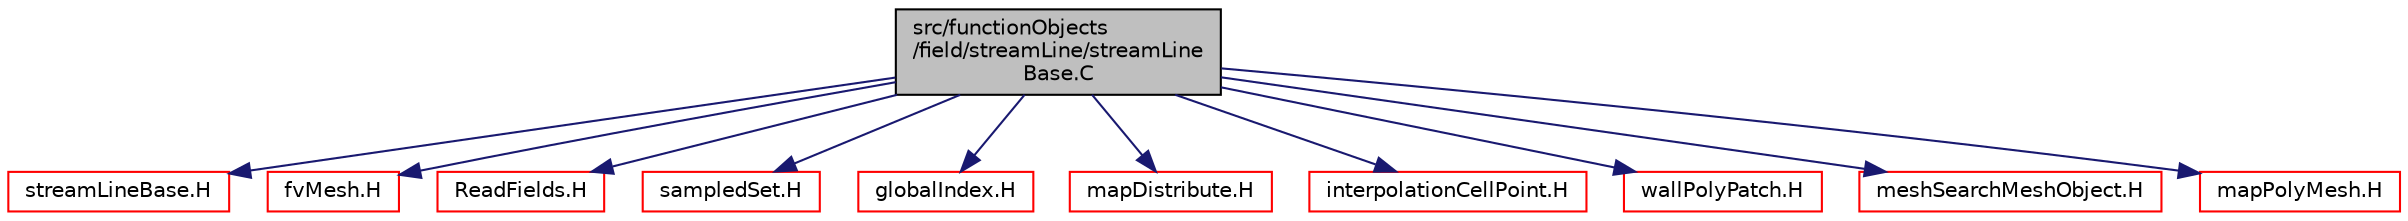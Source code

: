 digraph "src/functionObjects/field/streamLine/streamLineBase.C"
{
  bgcolor="transparent";
  edge [fontname="Helvetica",fontsize="10",labelfontname="Helvetica",labelfontsize="10"];
  node [fontname="Helvetica",fontsize="10",shape=record];
  Node1 [label="src/functionObjects\l/field/streamLine/streamLine\lBase.C",height=0.2,width=0.4,color="black", fillcolor="grey75", style="filled" fontcolor="black"];
  Node1 -> Node2 [color="midnightblue",fontsize="10",style="solid",fontname="Helvetica"];
  Node2 [label="streamLineBase.H",height=0.2,width=0.4,color="red",URL="$streamLineBase_8H.html"];
  Node1 -> Node3 [color="midnightblue",fontsize="10",style="solid",fontname="Helvetica"];
  Node3 [label="fvMesh.H",height=0.2,width=0.4,color="red",URL="$fvMesh_8H.html"];
  Node1 -> Node4 [color="midnightblue",fontsize="10",style="solid",fontname="Helvetica"];
  Node4 [label="ReadFields.H",height=0.2,width=0.4,color="red",URL="$ReadFields_8H.html",tooltip="Field reading functions for post-processing utilities. "];
  Node1 -> Node5 [color="midnightblue",fontsize="10",style="solid",fontname="Helvetica"];
  Node5 [label="sampledSet.H",height=0.2,width=0.4,color="red",URL="$sampledSet_8H.html"];
  Node1 -> Node6 [color="midnightblue",fontsize="10",style="solid",fontname="Helvetica"];
  Node6 [label="globalIndex.H",height=0.2,width=0.4,color="red",URL="$globalIndex_8H.html"];
  Node1 -> Node7 [color="midnightblue",fontsize="10",style="solid",fontname="Helvetica"];
  Node7 [label="mapDistribute.H",height=0.2,width=0.4,color="red",URL="$mapDistribute_8H.html"];
  Node1 -> Node8 [color="midnightblue",fontsize="10",style="solid",fontname="Helvetica"];
  Node8 [label="interpolationCellPoint.H",height=0.2,width=0.4,color="red",URL="$interpolationCellPoint_8H.html"];
  Node1 -> Node9 [color="midnightblue",fontsize="10",style="solid",fontname="Helvetica"];
  Node9 [label="wallPolyPatch.H",height=0.2,width=0.4,color="red",URL="$wallPolyPatch_8H.html"];
  Node1 -> Node10 [color="midnightblue",fontsize="10",style="solid",fontname="Helvetica"];
  Node10 [label="meshSearchMeshObject.H",height=0.2,width=0.4,color="red",URL="$meshSearchMeshObject_8H.html"];
  Node1 -> Node11 [color="midnightblue",fontsize="10",style="solid",fontname="Helvetica"];
  Node11 [label="mapPolyMesh.H",height=0.2,width=0.4,color="red",URL="$mapPolyMesh_8H.html"];
}
